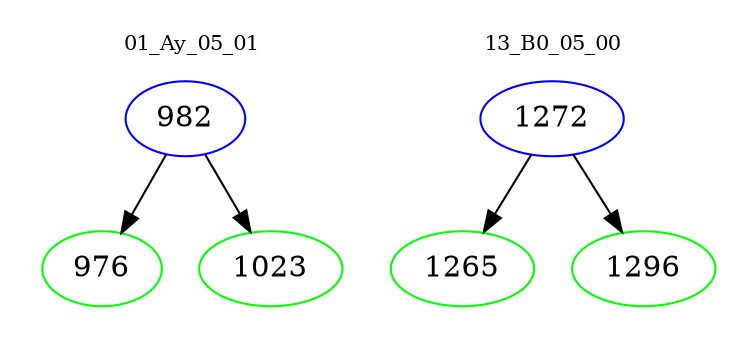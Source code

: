 digraph{
subgraph cluster_0 {
color = white
label = "01_Ay_05_01";
fontsize=10;
T0_982 [label="982", color="blue"]
T0_982 -> T0_976 [color="black"]
T0_976 [label="976", color="green"]
T0_982 -> T0_1023 [color="black"]
T0_1023 [label="1023", color="green"]
}
subgraph cluster_1 {
color = white
label = "13_B0_05_00";
fontsize=10;
T1_1272 [label="1272", color="blue"]
T1_1272 -> T1_1265 [color="black"]
T1_1265 [label="1265", color="green"]
T1_1272 -> T1_1296 [color="black"]
T1_1296 [label="1296", color="green"]
}
}
